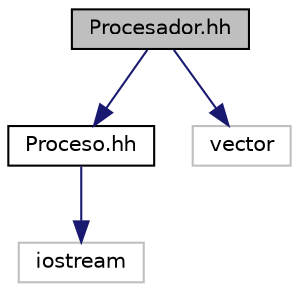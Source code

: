 digraph "Procesador.hh"
{
 // LATEX_PDF_SIZE
  edge [fontname="Helvetica",fontsize="10",labelfontname="Helvetica",labelfontsize="10"];
  node [fontname="Helvetica",fontsize="10",shape=record];
  Node1 [label="Procesador.hh",height=0.2,width=0.4,color="black", fillcolor="grey75", style="filled", fontcolor="black",tooltip="Especificación de la clase Procesador."];
  Node1 -> Node2 [color="midnightblue",fontsize="10",style="solid"];
  Node2 [label="Proceso.hh",height=0.2,width=0.4,color="black", fillcolor="white", style="filled",URL="$Proceso_8hh.html",tooltip=" "];
  Node2 -> Node3 [color="midnightblue",fontsize="10",style="solid"];
  Node3 [label="iostream",height=0.2,width=0.4,color="grey75", fillcolor="white", style="filled",tooltip=" "];
  Node1 -> Node4 [color="midnightblue",fontsize="10",style="solid"];
  Node4 [label="vector",height=0.2,width=0.4,color="grey75", fillcolor="white", style="filled",tooltip=" "];
}
